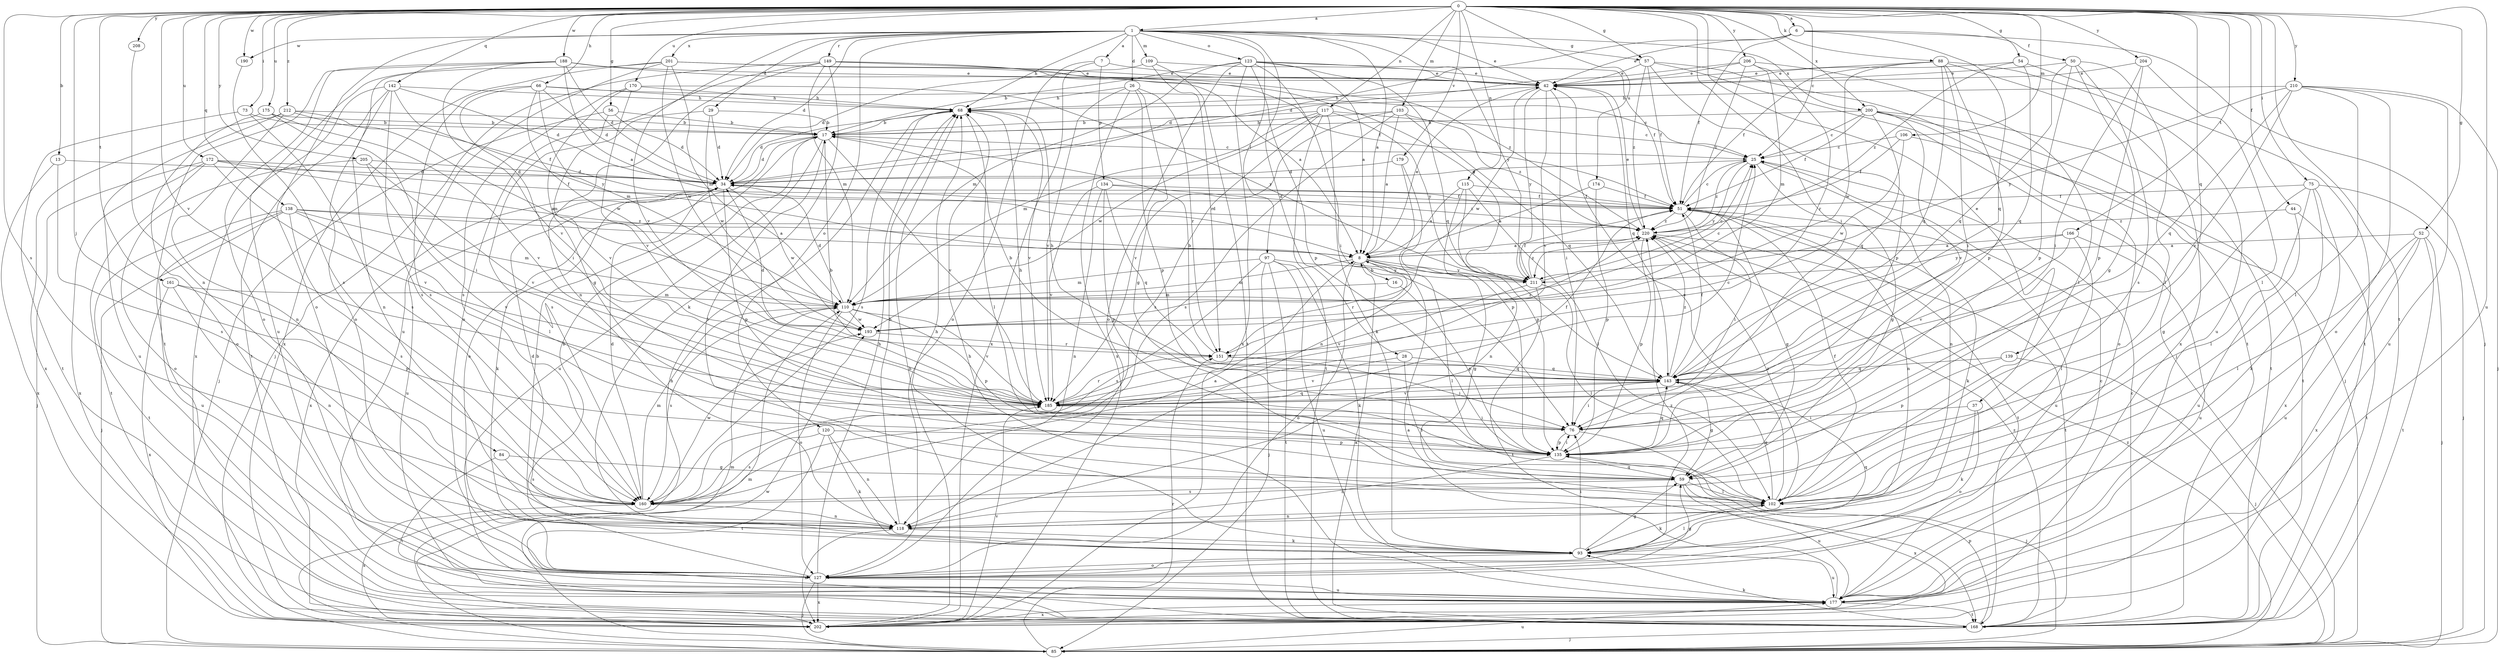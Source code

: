 strict digraph  {
0;
1;
6;
7;
8;
13;
16;
17;
25;
26;
28;
29;
34;
37;
42;
44;
50;
51;
52;
54;
56;
57;
59;
66;
68;
73;
75;
76;
84;
85;
88;
93;
97;
102;
103;
106;
109;
110;
115;
117;
118;
120;
123;
127;
134;
135;
138;
139;
142;
143;
149;
151;
160;
161;
166;
168;
170;
172;
174;
175;
177;
179;
185;
188;
190;
193;
200;
201;
202;
204;
205;
206;
208;
210;
211;
212;
220;
0 -> 1  [label=a];
0 -> 6  [label=a];
0 -> 13  [label=b];
0 -> 25  [label=c];
0 -> 37  [label=e];
0 -> 44  [label=f];
0 -> 52  [label=g];
0 -> 54  [label=g];
0 -> 56  [label=g];
0 -> 57  [label=g];
0 -> 66  [label=h];
0 -> 73  [label=i];
0 -> 75  [label=i];
0 -> 76  [label=i];
0 -> 84  [label=j];
0 -> 88  [label=k];
0 -> 103  [label=m];
0 -> 106  [label=m];
0 -> 115  [label=n];
0 -> 117  [label=n];
0 -> 138  [label=q];
0 -> 139  [label=q];
0 -> 142  [label=q];
0 -> 160  [label=s];
0 -> 161  [label=t];
0 -> 166  [label=t];
0 -> 168  [label=t];
0 -> 170  [label=u];
0 -> 172  [label=u];
0 -> 174  [label=u];
0 -> 175  [label=u];
0 -> 177  [label=u];
0 -> 179  [label=v];
0 -> 185  [label=v];
0 -> 188  [label=w];
0 -> 190  [label=w];
0 -> 200  [label=x];
0 -> 204  [label=y];
0 -> 205  [label=y];
0 -> 206  [label=y];
0 -> 208  [label=y];
0 -> 210  [label=y];
0 -> 212  [label=z];
1 -> 7  [label=a];
1 -> 8  [label=a];
1 -> 26  [label=d];
1 -> 28  [label=d];
1 -> 29  [label=d];
1 -> 34  [label=d];
1 -> 42  [label=e];
1 -> 57  [label=g];
1 -> 68  [label=h];
1 -> 97  [label=l];
1 -> 109  [label=m];
1 -> 120  [label=o];
1 -> 123  [label=o];
1 -> 127  [label=o];
1 -> 149  [label=r];
1 -> 185  [label=v];
1 -> 190  [label=w];
1 -> 200  [label=x];
1 -> 201  [label=x];
1 -> 211  [label=y];
6 -> 34  [label=d];
6 -> 42  [label=e];
6 -> 50  [label=f];
6 -> 51  [label=f];
6 -> 85  [label=j];
6 -> 143  [label=q];
7 -> 42  [label=e];
7 -> 127  [label=o];
7 -> 134  [label=p];
7 -> 202  [label=x];
8 -> 16  [label=b];
8 -> 42  [label=e];
8 -> 59  [label=g];
8 -> 102  [label=l];
8 -> 110  [label=m];
8 -> 127  [label=o];
8 -> 151  [label=r];
8 -> 211  [label=y];
13 -> 34  [label=d];
13 -> 160  [label=s];
13 -> 202  [label=x];
16 -> 110  [label=m];
16 -> 135  [label=p];
17 -> 25  [label=c];
17 -> 34  [label=d];
17 -> 102  [label=l];
17 -> 127  [label=o];
17 -> 177  [label=u];
17 -> 185  [label=v];
25 -> 34  [label=d];
25 -> 59  [label=g];
25 -> 118  [label=n];
25 -> 211  [label=y];
25 -> 220  [label=z];
26 -> 59  [label=g];
26 -> 68  [label=h];
26 -> 135  [label=p];
26 -> 151  [label=r];
26 -> 185  [label=v];
26 -> 202  [label=x];
28 -> 102  [label=l];
28 -> 143  [label=q];
28 -> 185  [label=v];
29 -> 17  [label=b];
29 -> 34  [label=d];
29 -> 160  [label=s];
29 -> 193  [label=w];
34 -> 51  [label=f];
34 -> 93  [label=k];
34 -> 135  [label=p];
34 -> 177  [label=u];
34 -> 193  [label=w];
34 -> 202  [label=x];
37 -> 76  [label=i];
37 -> 93  [label=k];
37 -> 127  [label=o];
42 -> 68  [label=h];
42 -> 76  [label=i];
42 -> 143  [label=q];
42 -> 185  [label=v];
42 -> 193  [label=w];
42 -> 211  [label=y];
44 -> 168  [label=t];
44 -> 177  [label=u];
44 -> 220  [label=z];
50 -> 42  [label=e];
50 -> 59  [label=g];
50 -> 102  [label=l];
50 -> 135  [label=p];
50 -> 143  [label=q];
50 -> 160  [label=s];
51 -> 25  [label=c];
51 -> 59  [label=g];
51 -> 76  [label=i];
51 -> 93  [label=k];
51 -> 118  [label=n];
51 -> 168  [label=t];
51 -> 177  [label=u];
51 -> 220  [label=z];
52 -> 8  [label=a];
52 -> 85  [label=j];
52 -> 102  [label=l];
52 -> 168  [label=t];
52 -> 177  [label=u];
52 -> 202  [label=x];
54 -> 42  [label=e];
54 -> 143  [label=q];
54 -> 168  [label=t];
54 -> 220  [label=z];
56 -> 17  [label=b];
56 -> 34  [label=d];
56 -> 85  [label=j];
56 -> 185  [label=v];
57 -> 42  [label=e];
57 -> 51  [label=f];
57 -> 85  [label=j];
57 -> 135  [label=p];
57 -> 168  [label=t];
57 -> 220  [label=z];
59 -> 102  [label=l];
59 -> 160  [label=s];
59 -> 177  [label=u];
59 -> 202  [label=x];
66 -> 25  [label=c];
66 -> 34  [label=d];
66 -> 68  [label=h];
66 -> 76  [label=i];
66 -> 110  [label=m];
66 -> 160  [label=s];
66 -> 193  [label=w];
68 -> 17  [label=b];
68 -> 34  [label=d];
68 -> 102  [label=l];
68 -> 160  [label=s];
68 -> 185  [label=v];
73 -> 17  [label=b];
73 -> 160  [label=s];
73 -> 168  [label=t];
75 -> 51  [label=f];
75 -> 59  [label=g];
75 -> 85  [label=j];
75 -> 93  [label=k];
75 -> 102  [label=l];
75 -> 202  [label=x];
76 -> 68  [label=h];
76 -> 85  [label=j];
76 -> 135  [label=p];
84 -> 59  [label=g];
84 -> 160  [label=s];
84 -> 168  [label=t];
85 -> 68  [label=h];
85 -> 110  [label=m];
85 -> 151  [label=r];
85 -> 177  [label=u];
85 -> 193  [label=w];
85 -> 220  [label=z];
88 -> 42  [label=e];
88 -> 51  [label=f];
88 -> 76  [label=i];
88 -> 135  [label=p];
88 -> 143  [label=q];
88 -> 177  [label=u];
88 -> 193  [label=w];
88 -> 202  [label=x];
93 -> 17  [label=b];
93 -> 59  [label=g];
93 -> 68  [label=h];
93 -> 76  [label=i];
93 -> 102  [label=l];
93 -> 127  [label=o];
93 -> 143  [label=q];
93 -> 177  [label=u];
97 -> 85  [label=j];
97 -> 93  [label=k];
97 -> 110  [label=m];
97 -> 160  [label=s];
97 -> 168  [label=t];
97 -> 177  [label=u];
97 -> 211  [label=y];
102 -> 42  [label=e];
102 -> 51  [label=f];
102 -> 93  [label=k];
102 -> 118  [label=n];
102 -> 143  [label=q];
102 -> 220  [label=z];
103 -> 8  [label=a];
103 -> 17  [label=b];
103 -> 143  [label=q];
103 -> 160  [label=s];
103 -> 185  [label=v];
103 -> 220  [label=z];
106 -> 25  [label=c];
106 -> 51  [label=f];
106 -> 168  [label=t];
106 -> 193  [label=w];
109 -> 34  [label=d];
109 -> 42  [label=e];
109 -> 151  [label=r];
109 -> 168  [label=t];
110 -> 25  [label=c];
110 -> 34  [label=d];
110 -> 127  [label=o];
110 -> 135  [label=p];
110 -> 160  [label=s];
110 -> 185  [label=v];
110 -> 193  [label=w];
115 -> 8  [label=a];
115 -> 51  [label=f];
115 -> 102  [label=l];
115 -> 118  [label=n];
115 -> 135  [label=p];
117 -> 17  [label=b];
117 -> 25  [label=c];
117 -> 93  [label=k];
117 -> 110  [label=m];
117 -> 160  [label=s];
117 -> 168  [label=t];
117 -> 193  [label=w];
117 -> 211  [label=y];
118 -> 34  [label=d];
118 -> 68  [label=h];
118 -> 93  [label=k];
118 -> 202  [label=x];
120 -> 93  [label=k];
120 -> 118  [label=n];
120 -> 135  [label=p];
120 -> 160  [label=s];
120 -> 168  [label=t];
123 -> 8  [label=a];
123 -> 17  [label=b];
123 -> 42  [label=e];
123 -> 51  [label=f];
123 -> 76  [label=i];
123 -> 110  [label=m];
123 -> 127  [label=o];
123 -> 135  [label=p];
123 -> 143  [label=q];
123 -> 202  [label=x];
127 -> 17  [label=b];
127 -> 59  [label=g];
127 -> 68  [label=h];
127 -> 85  [label=j];
127 -> 177  [label=u];
127 -> 202  [label=x];
127 -> 220  [label=z];
134 -> 51  [label=f];
134 -> 118  [label=n];
134 -> 135  [label=p];
134 -> 143  [label=q];
134 -> 185  [label=v];
134 -> 220  [label=z];
135 -> 59  [label=g];
135 -> 76  [label=i];
135 -> 118  [label=n];
135 -> 143  [label=q];
138 -> 8  [label=a];
138 -> 85  [label=j];
138 -> 110  [label=m];
138 -> 160  [label=s];
138 -> 168  [label=t];
138 -> 177  [label=u];
138 -> 185  [label=v];
138 -> 220  [label=z];
139 -> 85  [label=j];
139 -> 135  [label=p];
139 -> 143  [label=q];
142 -> 34  [label=d];
142 -> 68  [label=h];
142 -> 118  [label=n];
142 -> 160  [label=s];
142 -> 168  [label=t];
142 -> 202  [label=x];
142 -> 211  [label=y];
143 -> 17  [label=b];
143 -> 51  [label=f];
143 -> 59  [label=g];
143 -> 68  [label=h];
143 -> 76  [label=i];
143 -> 185  [label=v];
143 -> 220  [label=z];
149 -> 8  [label=a];
149 -> 42  [label=e];
149 -> 85  [label=j];
149 -> 93  [label=k];
149 -> 110  [label=m];
149 -> 118  [label=n];
149 -> 127  [label=o];
149 -> 211  [label=y];
151 -> 17  [label=b];
151 -> 34  [label=d];
151 -> 76  [label=i];
151 -> 143  [label=q];
151 -> 220  [label=z];
160 -> 8  [label=a];
160 -> 34  [label=d];
160 -> 110  [label=m];
160 -> 118  [label=n];
160 -> 193  [label=w];
160 -> 202  [label=x];
161 -> 110  [label=m];
161 -> 118  [label=n];
161 -> 135  [label=p];
161 -> 202  [label=x];
166 -> 8  [label=a];
166 -> 102  [label=l];
166 -> 177  [label=u];
166 -> 185  [label=v];
166 -> 211  [label=y];
168 -> 8  [label=a];
168 -> 25  [label=c];
168 -> 85  [label=j];
168 -> 93  [label=k];
168 -> 135  [label=p];
168 -> 220  [label=z];
170 -> 59  [label=g];
170 -> 68  [label=h];
170 -> 160  [label=s];
170 -> 185  [label=v];
170 -> 211  [label=y];
172 -> 8  [label=a];
172 -> 34  [label=d];
172 -> 51  [label=f];
172 -> 85  [label=j];
172 -> 168  [label=t];
172 -> 185  [label=v];
172 -> 202  [label=x];
174 -> 8  [label=a];
174 -> 51  [label=f];
174 -> 135  [label=p];
175 -> 17  [label=b];
175 -> 76  [label=i];
175 -> 127  [label=o];
175 -> 185  [label=v];
177 -> 8  [label=a];
177 -> 25  [label=c];
177 -> 68  [label=h];
177 -> 168  [label=t];
177 -> 202  [label=x];
179 -> 34  [label=d];
179 -> 118  [label=n];
179 -> 135  [label=p];
185 -> 17  [label=b];
185 -> 25  [label=c];
185 -> 51  [label=f];
185 -> 76  [label=i];
185 -> 143  [label=q];
185 -> 151  [label=r];
188 -> 8  [label=a];
188 -> 34  [label=d];
188 -> 42  [label=e];
188 -> 51  [label=f];
188 -> 127  [label=o];
188 -> 168  [label=t];
188 -> 177  [label=u];
188 -> 185  [label=v];
190 -> 160  [label=s];
193 -> 151  [label=r];
200 -> 17  [label=b];
200 -> 25  [label=c];
200 -> 51  [label=f];
200 -> 85  [label=j];
200 -> 127  [label=o];
200 -> 143  [label=q];
200 -> 168  [label=t];
200 -> 185  [label=v];
201 -> 42  [label=e];
201 -> 110  [label=m];
201 -> 127  [label=o];
201 -> 177  [label=u];
201 -> 193  [label=w];
201 -> 202  [label=x];
201 -> 220  [label=z];
202 -> 68  [label=h];
202 -> 110  [label=m];
202 -> 185  [label=v];
204 -> 42  [label=e];
204 -> 76  [label=i];
204 -> 102  [label=l];
204 -> 135  [label=p];
205 -> 34  [label=d];
205 -> 102  [label=l];
205 -> 127  [label=o];
205 -> 185  [label=v];
206 -> 34  [label=d];
206 -> 42  [label=e];
206 -> 102  [label=l];
206 -> 110  [label=m];
206 -> 151  [label=r];
206 -> 220  [label=z];
208 -> 118  [label=n];
210 -> 68  [label=h];
210 -> 85  [label=j];
210 -> 102  [label=l];
210 -> 127  [label=o];
210 -> 143  [label=q];
210 -> 177  [label=u];
210 -> 185  [label=v];
210 -> 211  [label=y];
211 -> 25  [label=c];
211 -> 51  [label=f];
211 -> 102  [label=l];
211 -> 168  [label=t];
211 -> 185  [label=v];
211 -> 220  [label=z];
212 -> 17  [label=b];
212 -> 51  [label=f];
212 -> 110  [label=m];
212 -> 118  [label=n];
212 -> 177  [label=u];
212 -> 202  [label=x];
220 -> 8  [label=a];
220 -> 34  [label=d];
220 -> 42  [label=e];
220 -> 135  [label=p];
220 -> 168  [label=t];
}
